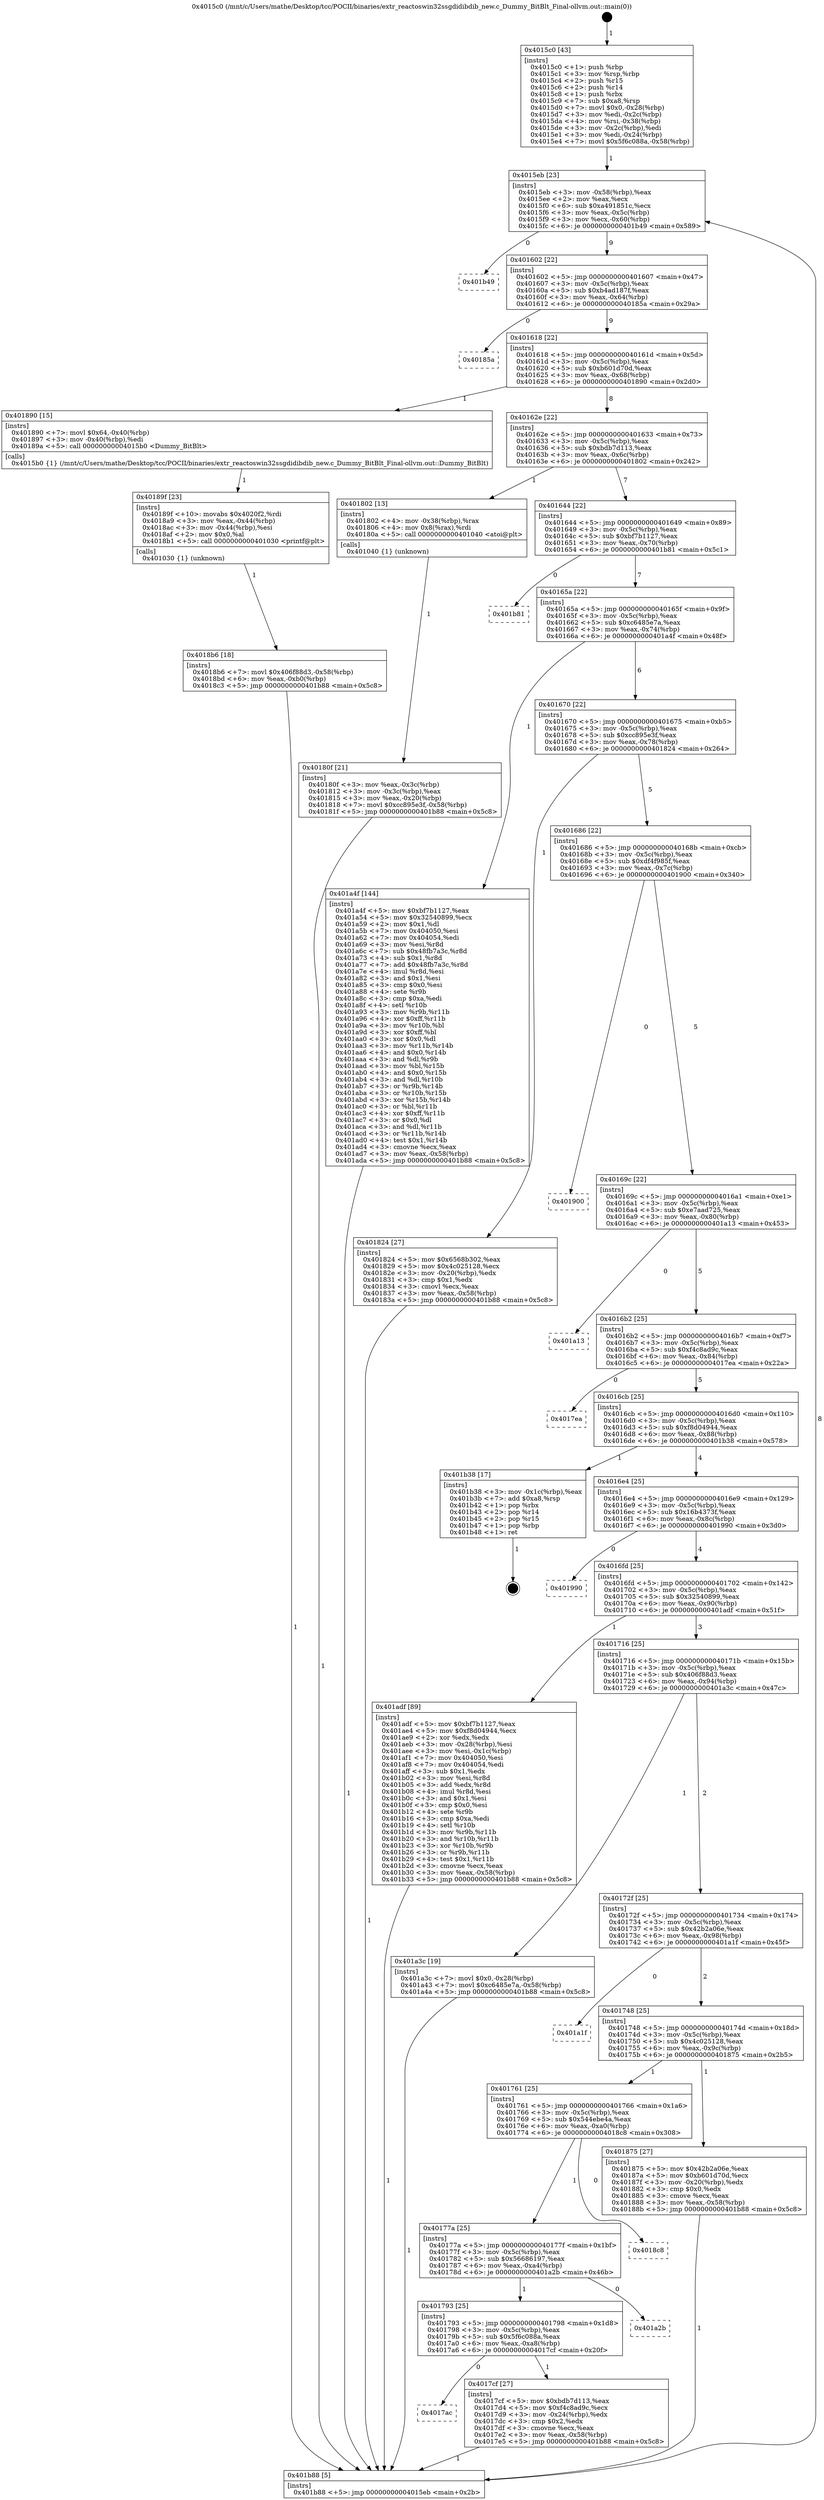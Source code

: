 digraph "0x4015c0" {
  label = "0x4015c0 (/mnt/c/Users/mathe/Desktop/tcc/POCII/binaries/extr_reactoswin32ssgdidibdib_new.c_Dummy_BitBlt_Final-ollvm.out::main(0))"
  labelloc = "t"
  node[shape=record]

  Entry [label="",width=0.3,height=0.3,shape=circle,fillcolor=black,style=filled]
  "0x4015eb" [label="{
     0x4015eb [23]\l
     | [instrs]\l
     &nbsp;&nbsp;0x4015eb \<+3\>: mov -0x58(%rbp),%eax\l
     &nbsp;&nbsp;0x4015ee \<+2\>: mov %eax,%ecx\l
     &nbsp;&nbsp;0x4015f0 \<+6\>: sub $0xa491851c,%ecx\l
     &nbsp;&nbsp;0x4015f6 \<+3\>: mov %eax,-0x5c(%rbp)\l
     &nbsp;&nbsp;0x4015f9 \<+3\>: mov %ecx,-0x60(%rbp)\l
     &nbsp;&nbsp;0x4015fc \<+6\>: je 0000000000401b49 \<main+0x589\>\l
  }"]
  "0x401b49" [label="{
     0x401b49\l
  }", style=dashed]
  "0x401602" [label="{
     0x401602 [22]\l
     | [instrs]\l
     &nbsp;&nbsp;0x401602 \<+5\>: jmp 0000000000401607 \<main+0x47\>\l
     &nbsp;&nbsp;0x401607 \<+3\>: mov -0x5c(%rbp),%eax\l
     &nbsp;&nbsp;0x40160a \<+5\>: sub $0xb4ad187f,%eax\l
     &nbsp;&nbsp;0x40160f \<+3\>: mov %eax,-0x64(%rbp)\l
     &nbsp;&nbsp;0x401612 \<+6\>: je 000000000040185a \<main+0x29a\>\l
  }"]
  Exit [label="",width=0.3,height=0.3,shape=circle,fillcolor=black,style=filled,peripheries=2]
  "0x40185a" [label="{
     0x40185a\l
  }", style=dashed]
  "0x401618" [label="{
     0x401618 [22]\l
     | [instrs]\l
     &nbsp;&nbsp;0x401618 \<+5\>: jmp 000000000040161d \<main+0x5d\>\l
     &nbsp;&nbsp;0x40161d \<+3\>: mov -0x5c(%rbp),%eax\l
     &nbsp;&nbsp;0x401620 \<+5\>: sub $0xb601d70d,%eax\l
     &nbsp;&nbsp;0x401625 \<+3\>: mov %eax,-0x68(%rbp)\l
     &nbsp;&nbsp;0x401628 \<+6\>: je 0000000000401890 \<main+0x2d0\>\l
  }"]
  "0x4018b6" [label="{
     0x4018b6 [18]\l
     | [instrs]\l
     &nbsp;&nbsp;0x4018b6 \<+7\>: movl $0x406f88d3,-0x58(%rbp)\l
     &nbsp;&nbsp;0x4018bd \<+6\>: mov %eax,-0xb0(%rbp)\l
     &nbsp;&nbsp;0x4018c3 \<+5\>: jmp 0000000000401b88 \<main+0x5c8\>\l
  }"]
  "0x401890" [label="{
     0x401890 [15]\l
     | [instrs]\l
     &nbsp;&nbsp;0x401890 \<+7\>: movl $0x64,-0x40(%rbp)\l
     &nbsp;&nbsp;0x401897 \<+3\>: mov -0x40(%rbp),%edi\l
     &nbsp;&nbsp;0x40189a \<+5\>: call 00000000004015b0 \<Dummy_BitBlt\>\l
     | [calls]\l
     &nbsp;&nbsp;0x4015b0 \{1\} (/mnt/c/Users/mathe/Desktop/tcc/POCII/binaries/extr_reactoswin32ssgdidibdib_new.c_Dummy_BitBlt_Final-ollvm.out::Dummy_BitBlt)\l
  }"]
  "0x40162e" [label="{
     0x40162e [22]\l
     | [instrs]\l
     &nbsp;&nbsp;0x40162e \<+5\>: jmp 0000000000401633 \<main+0x73\>\l
     &nbsp;&nbsp;0x401633 \<+3\>: mov -0x5c(%rbp),%eax\l
     &nbsp;&nbsp;0x401636 \<+5\>: sub $0xbdb7d113,%eax\l
     &nbsp;&nbsp;0x40163b \<+3\>: mov %eax,-0x6c(%rbp)\l
     &nbsp;&nbsp;0x40163e \<+6\>: je 0000000000401802 \<main+0x242\>\l
  }"]
  "0x40189f" [label="{
     0x40189f [23]\l
     | [instrs]\l
     &nbsp;&nbsp;0x40189f \<+10\>: movabs $0x4020f2,%rdi\l
     &nbsp;&nbsp;0x4018a9 \<+3\>: mov %eax,-0x44(%rbp)\l
     &nbsp;&nbsp;0x4018ac \<+3\>: mov -0x44(%rbp),%esi\l
     &nbsp;&nbsp;0x4018af \<+2\>: mov $0x0,%al\l
     &nbsp;&nbsp;0x4018b1 \<+5\>: call 0000000000401030 \<printf@plt\>\l
     | [calls]\l
     &nbsp;&nbsp;0x401030 \{1\} (unknown)\l
  }"]
  "0x401802" [label="{
     0x401802 [13]\l
     | [instrs]\l
     &nbsp;&nbsp;0x401802 \<+4\>: mov -0x38(%rbp),%rax\l
     &nbsp;&nbsp;0x401806 \<+4\>: mov 0x8(%rax),%rdi\l
     &nbsp;&nbsp;0x40180a \<+5\>: call 0000000000401040 \<atoi@plt\>\l
     | [calls]\l
     &nbsp;&nbsp;0x401040 \{1\} (unknown)\l
  }"]
  "0x401644" [label="{
     0x401644 [22]\l
     | [instrs]\l
     &nbsp;&nbsp;0x401644 \<+5\>: jmp 0000000000401649 \<main+0x89\>\l
     &nbsp;&nbsp;0x401649 \<+3\>: mov -0x5c(%rbp),%eax\l
     &nbsp;&nbsp;0x40164c \<+5\>: sub $0xbf7b1127,%eax\l
     &nbsp;&nbsp;0x401651 \<+3\>: mov %eax,-0x70(%rbp)\l
     &nbsp;&nbsp;0x401654 \<+6\>: je 0000000000401b81 \<main+0x5c1\>\l
  }"]
  "0x40180f" [label="{
     0x40180f [21]\l
     | [instrs]\l
     &nbsp;&nbsp;0x40180f \<+3\>: mov %eax,-0x3c(%rbp)\l
     &nbsp;&nbsp;0x401812 \<+3\>: mov -0x3c(%rbp),%eax\l
     &nbsp;&nbsp;0x401815 \<+3\>: mov %eax,-0x20(%rbp)\l
     &nbsp;&nbsp;0x401818 \<+7\>: movl $0xcc895e3f,-0x58(%rbp)\l
     &nbsp;&nbsp;0x40181f \<+5\>: jmp 0000000000401b88 \<main+0x5c8\>\l
  }"]
  "0x401b81" [label="{
     0x401b81\l
  }", style=dashed]
  "0x40165a" [label="{
     0x40165a [22]\l
     | [instrs]\l
     &nbsp;&nbsp;0x40165a \<+5\>: jmp 000000000040165f \<main+0x9f\>\l
     &nbsp;&nbsp;0x40165f \<+3\>: mov -0x5c(%rbp),%eax\l
     &nbsp;&nbsp;0x401662 \<+5\>: sub $0xc6485e7a,%eax\l
     &nbsp;&nbsp;0x401667 \<+3\>: mov %eax,-0x74(%rbp)\l
     &nbsp;&nbsp;0x40166a \<+6\>: je 0000000000401a4f \<main+0x48f\>\l
  }"]
  "0x4015c0" [label="{
     0x4015c0 [43]\l
     | [instrs]\l
     &nbsp;&nbsp;0x4015c0 \<+1\>: push %rbp\l
     &nbsp;&nbsp;0x4015c1 \<+3\>: mov %rsp,%rbp\l
     &nbsp;&nbsp;0x4015c4 \<+2\>: push %r15\l
     &nbsp;&nbsp;0x4015c6 \<+2\>: push %r14\l
     &nbsp;&nbsp;0x4015c8 \<+1\>: push %rbx\l
     &nbsp;&nbsp;0x4015c9 \<+7\>: sub $0xa8,%rsp\l
     &nbsp;&nbsp;0x4015d0 \<+7\>: movl $0x0,-0x28(%rbp)\l
     &nbsp;&nbsp;0x4015d7 \<+3\>: mov %edi,-0x2c(%rbp)\l
     &nbsp;&nbsp;0x4015da \<+4\>: mov %rsi,-0x38(%rbp)\l
     &nbsp;&nbsp;0x4015de \<+3\>: mov -0x2c(%rbp),%edi\l
     &nbsp;&nbsp;0x4015e1 \<+3\>: mov %edi,-0x24(%rbp)\l
     &nbsp;&nbsp;0x4015e4 \<+7\>: movl $0x5f6c088a,-0x58(%rbp)\l
  }"]
  "0x401a4f" [label="{
     0x401a4f [144]\l
     | [instrs]\l
     &nbsp;&nbsp;0x401a4f \<+5\>: mov $0xbf7b1127,%eax\l
     &nbsp;&nbsp;0x401a54 \<+5\>: mov $0x32540899,%ecx\l
     &nbsp;&nbsp;0x401a59 \<+2\>: mov $0x1,%dl\l
     &nbsp;&nbsp;0x401a5b \<+7\>: mov 0x404050,%esi\l
     &nbsp;&nbsp;0x401a62 \<+7\>: mov 0x404054,%edi\l
     &nbsp;&nbsp;0x401a69 \<+3\>: mov %esi,%r8d\l
     &nbsp;&nbsp;0x401a6c \<+7\>: sub $0x48fb7a3c,%r8d\l
     &nbsp;&nbsp;0x401a73 \<+4\>: sub $0x1,%r8d\l
     &nbsp;&nbsp;0x401a77 \<+7\>: add $0x48fb7a3c,%r8d\l
     &nbsp;&nbsp;0x401a7e \<+4\>: imul %r8d,%esi\l
     &nbsp;&nbsp;0x401a82 \<+3\>: and $0x1,%esi\l
     &nbsp;&nbsp;0x401a85 \<+3\>: cmp $0x0,%esi\l
     &nbsp;&nbsp;0x401a88 \<+4\>: sete %r9b\l
     &nbsp;&nbsp;0x401a8c \<+3\>: cmp $0xa,%edi\l
     &nbsp;&nbsp;0x401a8f \<+4\>: setl %r10b\l
     &nbsp;&nbsp;0x401a93 \<+3\>: mov %r9b,%r11b\l
     &nbsp;&nbsp;0x401a96 \<+4\>: xor $0xff,%r11b\l
     &nbsp;&nbsp;0x401a9a \<+3\>: mov %r10b,%bl\l
     &nbsp;&nbsp;0x401a9d \<+3\>: xor $0xff,%bl\l
     &nbsp;&nbsp;0x401aa0 \<+3\>: xor $0x0,%dl\l
     &nbsp;&nbsp;0x401aa3 \<+3\>: mov %r11b,%r14b\l
     &nbsp;&nbsp;0x401aa6 \<+4\>: and $0x0,%r14b\l
     &nbsp;&nbsp;0x401aaa \<+3\>: and %dl,%r9b\l
     &nbsp;&nbsp;0x401aad \<+3\>: mov %bl,%r15b\l
     &nbsp;&nbsp;0x401ab0 \<+4\>: and $0x0,%r15b\l
     &nbsp;&nbsp;0x401ab4 \<+3\>: and %dl,%r10b\l
     &nbsp;&nbsp;0x401ab7 \<+3\>: or %r9b,%r14b\l
     &nbsp;&nbsp;0x401aba \<+3\>: or %r10b,%r15b\l
     &nbsp;&nbsp;0x401abd \<+3\>: xor %r15b,%r14b\l
     &nbsp;&nbsp;0x401ac0 \<+3\>: or %bl,%r11b\l
     &nbsp;&nbsp;0x401ac3 \<+4\>: xor $0xff,%r11b\l
     &nbsp;&nbsp;0x401ac7 \<+3\>: or $0x0,%dl\l
     &nbsp;&nbsp;0x401aca \<+3\>: and %dl,%r11b\l
     &nbsp;&nbsp;0x401acd \<+3\>: or %r11b,%r14b\l
     &nbsp;&nbsp;0x401ad0 \<+4\>: test $0x1,%r14b\l
     &nbsp;&nbsp;0x401ad4 \<+3\>: cmovne %ecx,%eax\l
     &nbsp;&nbsp;0x401ad7 \<+3\>: mov %eax,-0x58(%rbp)\l
     &nbsp;&nbsp;0x401ada \<+5\>: jmp 0000000000401b88 \<main+0x5c8\>\l
  }"]
  "0x401670" [label="{
     0x401670 [22]\l
     | [instrs]\l
     &nbsp;&nbsp;0x401670 \<+5\>: jmp 0000000000401675 \<main+0xb5\>\l
     &nbsp;&nbsp;0x401675 \<+3\>: mov -0x5c(%rbp),%eax\l
     &nbsp;&nbsp;0x401678 \<+5\>: sub $0xcc895e3f,%eax\l
     &nbsp;&nbsp;0x40167d \<+3\>: mov %eax,-0x78(%rbp)\l
     &nbsp;&nbsp;0x401680 \<+6\>: je 0000000000401824 \<main+0x264\>\l
  }"]
  "0x401b88" [label="{
     0x401b88 [5]\l
     | [instrs]\l
     &nbsp;&nbsp;0x401b88 \<+5\>: jmp 00000000004015eb \<main+0x2b\>\l
  }"]
  "0x401824" [label="{
     0x401824 [27]\l
     | [instrs]\l
     &nbsp;&nbsp;0x401824 \<+5\>: mov $0x6568b302,%eax\l
     &nbsp;&nbsp;0x401829 \<+5\>: mov $0x4c025128,%ecx\l
     &nbsp;&nbsp;0x40182e \<+3\>: mov -0x20(%rbp),%edx\l
     &nbsp;&nbsp;0x401831 \<+3\>: cmp $0x1,%edx\l
     &nbsp;&nbsp;0x401834 \<+3\>: cmovl %ecx,%eax\l
     &nbsp;&nbsp;0x401837 \<+3\>: mov %eax,-0x58(%rbp)\l
     &nbsp;&nbsp;0x40183a \<+5\>: jmp 0000000000401b88 \<main+0x5c8\>\l
  }"]
  "0x401686" [label="{
     0x401686 [22]\l
     | [instrs]\l
     &nbsp;&nbsp;0x401686 \<+5\>: jmp 000000000040168b \<main+0xcb\>\l
     &nbsp;&nbsp;0x40168b \<+3\>: mov -0x5c(%rbp),%eax\l
     &nbsp;&nbsp;0x40168e \<+5\>: sub $0xdf4f985f,%eax\l
     &nbsp;&nbsp;0x401693 \<+3\>: mov %eax,-0x7c(%rbp)\l
     &nbsp;&nbsp;0x401696 \<+6\>: je 0000000000401900 \<main+0x340\>\l
  }"]
  "0x4017ac" [label="{
     0x4017ac\l
  }", style=dashed]
  "0x401900" [label="{
     0x401900\l
  }", style=dashed]
  "0x40169c" [label="{
     0x40169c [22]\l
     | [instrs]\l
     &nbsp;&nbsp;0x40169c \<+5\>: jmp 00000000004016a1 \<main+0xe1\>\l
     &nbsp;&nbsp;0x4016a1 \<+3\>: mov -0x5c(%rbp),%eax\l
     &nbsp;&nbsp;0x4016a4 \<+5\>: sub $0xe7aad725,%eax\l
     &nbsp;&nbsp;0x4016a9 \<+3\>: mov %eax,-0x80(%rbp)\l
     &nbsp;&nbsp;0x4016ac \<+6\>: je 0000000000401a13 \<main+0x453\>\l
  }"]
  "0x4017cf" [label="{
     0x4017cf [27]\l
     | [instrs]\l
     &nbsp;&nbsp;0x4017cf \<+5\>: mov $0xbdb7d113,%eax\l
     &nbsp;&nbsp;0x4017d4 \<+5\>: mov $0xf4c8ad9c,%ecx\l
     &nbsp;&nbsp;0x4017d9 \<+3\>: mov -0x24(%rbp),%edx\l
     &nbsp;&nbsp;0x4017dc \<+3\>: cmp $0x2,%edx\l
     &nbsp;&nbsp;0x4017df \<+3\>: cmovne %ecx,%eax\l
     &nbsp;&nbsp;0x4017e2 \<+3\>: mov %eax,-0x58(%rbp)\l
     &nbsp;&nbsp;0x4017e5 \<+5\>: jmp 0000000000401b88 \<main+0x5c8\>\l
  }"]
  "0x401a13" [label="{
     0x401a13\l
  }", style=dashed]
  "0x4016b2" [label="{
     0x4016b2 [25]\l
     | [instrs]\l
     &nbsp;&nbsp;0x4016b2 \<+5\>: jmp 00000000004016b7 \<main+0xf7\>\l
     &nbsp;&nbsp;0x4016b7 \<+3\>: mov -0x5c(%rbp),%eax\l
     &nbsp;&nbsp;0x4016ba \<+5\>: sub $0xf4c8ad9c,%eax\l
     &nbsp;&nbsp;0x4016bf \<+6\>: mov %eax,-0x84(%rbp)\l
     &nbsp;&nbsp;0x4016c5 \<+6\>: je 00000000004017ea \<main+0x22a\>\l
  }"]
  "0x401793" [label="{
     0x401793 [25]\l
     | [instrs]\l
     &nbsp;&nbsp;0x401793 \<+5\>: jmp 0000000000401798 \<main+0x1d8\>\l
     &nbsp;&nbsp;0x401798 \<+3\>: mov -0x5c(%rbp),%eax\l
     &nbsp;&nbsp;0x40179b \<+5\>: sub $0x5f6c088a,%eax\l
     &nbsp;&nbsp;0x4017a0 \<+6\>: mov %eax,-0xa8(%rbp)\l
     &nbsp;&nbsp;0x4017a6 \<+6\>: je 00000000004017cf \<main+0x20f\>\l
  }"]
  "0x4017ea" [label="{
     0x4017ea\l
  }", style=dashed]
  "0x4016cb" [label="{
     0x4016cb [25]\l
     | [instrs]\l
     &nbsp;&nbsp;0x4016cb \<+5\>: jmp 00000000004016d0 \<main+0x110\>\l
     &nbsp;&nbsp;0x4016d0 \<+3\>: mov -0x5c(%rbp),%eax\l
     &nbsp;&nbsp;0x4016d3 \<+5\>: sub $0xf8d04944,%eax\l
     &nbsp;&nbsp;0x4016d8 \<+6\>: mov %eax,-0x88(%rbp)\l
     &nbsp;&nbsp;0x4016de \<+6\>: je 0000000000401b38 \<main+0x578\>\l
  }"]
  "0x401a2b" [label="{
     0x401a2b\l
  }", style=dashed]
  "0x401b38" [label="{
     0x401b38 [17]\l
     | [instrs]\l
     &nbsp;&nbsp;0x401b38 \<+3\>: mov -0x1c(%rbp),%eax\l
     &nbsp;&nbsp;0x401b3b \<+7\>: add $0xa8,%rsp\l
     &nbsp;&nbsp;0x401b42 \<+1\>: pop %rbx\l
     &nbsp;&nbsp;0x401b43 \<+2\>: pop %r14\l
     &nbsp;&nbsp;0x401b45 \<+2\>: pop %r15\l
     &nbsp;&nbsp;0x401b47 \<+1\>: pop %rbp\l
     &nbsp;&nbsp;0x401b48 \<+1\>: ret\l
  }"]
  "0x4016e4" [label="{
     0x4016e4 [25]\l
     | [instrs]\l
     &nbsp;&nbsp;0x4016e4 \<+5\>: jmp 00000000004016e9 \<main+0x129\>\l
     &nbsp;&nbsp;0x4016e9 \<+3\>: mov -0x5c(%rbp),%eax\l
     &nbsp;&nbsp;0x4016ec \<+5\>: sub $0x16b4373f,%eax\l
     &nbsp;&nbsp;0x4016f1 \<+6\>: mov %eax,-0x8c(%rbp)\l
     &nbsp;&nbsp;0x4016f7 \<+6\>: je 0000000000401990 \<main+0x3d0\>\l
  }"]
  "0x40177a" [label="{
     0x40177a [25]\l
     | [instrs]\l
     &nbsp;&nbsp;0x40177a \<+5\>: jmp 000000000040177f \<main+0x1bf\>\l
     &nbsp;&nbsp;0x40177f \<+3\>: mov -0x5c(%rbp),%eax\l
     &nbsp;&nbsp;0x401782 \<+5\>: sub $0x56686197,%eax\l
     &nbsp;&nbsp;0x401787 \<+6\>: mov %eax,-0xa4(%rbp)\l
     &nbsp;&nbsp;0x40178d \<+6\>: je 0000000000401a2b \<main+0x46b\>\l
  }"]
  "0x401990" [label="{
     0x401990\l
  }", style=dashed]
  "0x4016fd" [label="{
     0x4016fd [25]\l
     | [instrs]\l
     &nbsp;&nbsp;0x4016fd \<+5\>: jmp 0000000000401702 \<main+0x142\>\l
     &nbsp;&nbsp;0x401702 \<+3\>: mov -0x5c(%rbp),%eax\l
     &nbsp;&nbsp;0x401705 \<+5\>: sub $0x32540899,%eax\l
     &nbsp;&nbsp;0x40170a \<+6\>: mov %eax,-0x90(%rbp)\l
     &nbsp;&nbsp;0x401710 \<+6\>: je 0000000000401adf \<main+0x51f\>\l
  }"]
  "0x4018c8" [label="{
     0x4018c8\l
  }", style=dashed]
  "0x401adf" [label="{
     0x401adf [89]\l
     | [instrs]\l
     &nbsp;&nbsp;0x401adf \<+5\>: mov $0xbf7b1127,%eax\l
     &nbsp;&nbsp;0x401ae4 \<+5\>: mov $0xf8d04944,%ecx\l
     &nbsp;&nbsp;0x401ae9 \<+2\>: xor %edx,%edx\l
     &nbsp;&nbsp;0x401aeb \<+3\>: mov -0x28(%rbp),%esi\l
     &nbsp;&nbsp;0x401aee \<+3\>: mov %esi,-0x1c(%rbp)\l
     &nbsp;&nbsp;0x401af1 \<+7\>: mov 0x404050,%esi\l
     &nbsp;&nbsp;0x401af8 \<+7\>: mov 0x404054,%edi\l
     &nbsp;&nbsp;0x401aff \<+3\>: sub $0x1,%edx\l
     &nbsp;&nbsp;0x401b02 \<+3\>: mov %esi,%r8d\l
     &nbsp;&nbsp;0x401b05 \<+3\>: add %edx,%r8d\l
     &nbsp;&nbsp;0x401b08 \<+4\>: imul %r8d,%esi\l
     &nbsp;&nbsp;0x401b0c \<+3\>: and $0x1,%esi\l
     &nbsp;&nbsp;0x401b0f \<+3\>: cmp $0x0,%esi\l
     &nbsp;&nbsp;0x401b12 \<+4\>: sete %r9b\l
     &nbsp;&nbsp;0x401b16 \<+3\>: cmp $0xa,%edi\l
     &nbsp;&nbsp;0x401b19 \<+4\>: setl %r10b\l
     &nbsp;&nbsp;0x401b1d \<+3\>: mov %r9b,%r11b\l
     &nbsp;&nbsp;0x401b20 \<+3\>: and %r10b,%r11b\l
     &nbsp;&nbsp;0x401b23 \<+3\>: xor %r10b,%r9b\l
     &nbsp;&nbsp;0x401b26 \<+3\>: or %r9b,%r11b\l
     &nbsp;&nbsp;0x401b29 \<+4\>: test $0x1,%r11b\l
     &nbsp;&nbsp;0x401b2d \<+3\>: cmovne %ecx,%eax\l
     &nbsp;&nbsp;0x401b30 \<+3\>: mov %eax,-0x58(%rbp)\l
     &nbsp;&nbsp;0x401b33 \<+5\>: jmp 0000000000401b88 \<main+0x5c8\>\l
  }"]
  "0x401716" [label="{
     0x401716 [25]\l
     | [instrs]\l
     &nbsp;&nbsp;0x401716 \<+5\>: jmp 000000000040171b \<main+0x15b\>\l
     &nbsp;&nbsp;0x40171b \<+3\>: mov -0x5c(%rbp),%eax\l
     &nbsp;&nbsp;0x40171e \<+5\>: sub $0x406f88d3,%eax\l
     &nbsp;&nbsp;0x401723 \<+6\>: mov %eax,-0x94(%rbp)\l
     &nbsp;&nbsp;0x401729 \<+6\>: je 0000000000401a3c \<main+0x47c\>\l
  }"]
  "0x401761" [label="{
     0x401761 [25]\l
     | [instrs]\l
     &nbsp;&nbsp;0x401761 \<+5\>: jmp 0000000000401766 \<main+0x1a6\>\l
     &nbsp;&nbsp;0x401766 \<+3\>: mov -0x5c(%rbp),%eax\l
     &nbsp;&nbsp;0x401769 \<+5\>: sub $0x544ebe4a,%eax\l
     &nbsp;&nbsp;0x40176e \<+6\>: mov %eax,-0xa0(%rbp)\l
     &nbsp;&nbsp;0x401774 \<+6\>: je 00000000004018c8 \<main+0x308\>\l
  }"]
  "0x401a3c" [label="{
     0x401a3c [19]\l
     | [instrs]\l
     &nbsp;&nbsp;0x401a3c \<+7\>: movl $0x0,-0x28(%rbp)\l
     &nbsp;&nbsp;0x401a43 \<+7\>: movl $0xc6485e7a,-0x58(%rbp)\l
     &nbsp;&nbsp;0x401a4a \<+5\>: jmp 0000000000401b88 \<main+0x5c8\>\l
  }"]
  "0x40172f" [label="{
     0x40172f [25]\l
     | [instrs]\l
     &nbsp;&nbsp;0x40172f \<+5\>: jmp 0000000000401734 \<main+0x174\>\l
     &nbsp;&nbsp;0x401734 \<+3\>: mov -0x5c(%rbp),%eax\l
     &nbsp;&nbsp;0x401737 \<+5\>: sub $0x42b2a06e,%eax\l
     &nbsp;&nbsp;0x40173c \<+6\>: mov %eax,-0x98(%rbp)\l
     &nbsp;&nbsp;0x401742 \<+6\>: je 0000000000401a1f \<main+0x45f\>\l
  }"]
  "0x401875" [label="{
     0x401875 [27]\l
     | [instrs]\l
     &nbsp;&nbsp;0x401875 \<+5\>: mov $0x42b2a06e,%eax\l
     &nbsp;&nbsp;0x40187a \<+5\>: mov $0xb601d70d,%ecx\l
     &nbsp;&nbsp;0x40187f \<+3\>: mov -0x20(%rbp),%edx\l
     &nbsp;&nbsp;0x401882 \<+3\>: cmp $0x0,%edx\l
     &nbsp;&nbsp;0x401885 \<+3\>: cmove %ecx,%eax\l
     &nbsp;&nbsp;0x401888 \<+3\>: mov %eax,-0x58(%rbp)\l
     &nbsp;&nbsp;0x40188b \<+5\>: jmp 0000000000401b88 \<main+0x5c8\>\l
  }"]
  "0x401a1f" [label="{
     0x401a1f\l
  }", style=dashed]
  "0x401748" [label="{
     0x401748 [25]\l
     | [instrs]\l
     &nbsp;&nbsp;0x401748 \<+5\>: jmp 000000000040174d \<main+0x18d\>\l
     &nbsp;&nbsp;0x40174d \<+3\>: mov -0x5c(%rbp),%eax\l
     &nbsp;&nbsp;0x401750 \<+5\>: sub $0x4c025128,%eax\l
     &nbsp;&nbsp;0x401755 \<+6\>: mov %eax,-0x9c(%rbp)\l
     &nbsp;&nbsp;0x40175b \<+6\>: je 0000000000401875 \<main+0x2b5\>\l
  }"]
  Entry -> "0x4015c0" [label=" 1"]
  "0x4015eb" -> "0x401b49" [label=" 0"]
  "0x4015eb" -> "0x401602" [label=" 9"]
  "0x401b38" -> Exit [label=" 1"]
  "0x401602" -> "0x40185a" [label=" 0"]
  "0x401602" -> "0x401618" [label=" 9"]
  "0x401adf" -> "0x401b88" [label=" 1"]
  "0x401618" -> "0x401890" [label=" 1"]
  "0x401618" -> "0x40162e" [label=" 8"]
  "0x401a4f" -> "0x401b88" [label=" 1"]
  "0x40162e" -> "0x401802" [label=" 1"]
  "0x40162e" -> "0x401644" [label=" 7"]
  "0x401a3c" -> "0x401b88" [label=" 1"]
  "0x401644" -> "0x401b81" [label=" 0"]
  "0x401644" -> "0x40165a" [label=" 7"]
  "0x4018b6" -> "0x401b88" [label=" 1"]
  "0x40165a" -> "0x401a4f" [label=" 1"]
  "0x40165a" -> "0x401670" [label=" 6"]
  "0x40189f" -> "0x4018b6" [label=" 1"]
  "0x401670" -> "0x401824" [label=" 1"]
  "0x401670" -> "0x401686" [label=" 5"]
  "0x401890" -> "0x40189f" [label=" 1"]
  "0x401686" -> "0x401900" [label=" 0"]
  "0x401686" -> "0x40169c" [label=" 5"]
  "0x401875" -> "0x401b88" [label=" 1"]
  "0x40169c" -> "0x401a13" [label=" 0"]
  "0x40169c" -> "0x4016b2" [label=" 5"]
  "0x401824" -> "0x401b88" [label=" 1"]
  "0x4016b2" -> "0x4017ea" [label=" 0"]
  "0x4016b2" -> "0x4016cb" [label=" 5"]
  "0x401802" -> "0x40180f" [label=" 1"]
  "0x4016cb" -> "0x401b38" [label=" 1"]
  "0x4016cb" -> "0x4016e4" [label=" 4"]
  "0x401b88" -> "0x4015eb" [label=" 8"]
  "0x4016e4" -> "0x401990" [label=" 0"]
  "0x4016e4" -> "0x4016fd" [label=" 4"]
  "0x4017cf" -> "0x401b88" [label=" 1"]
  "0x4016fd" -> "0x401adf" [label=" 1"]
  "0x4016fd" -> "0x401716" [label=" 3"]
  "0x401793" -> "0x4017ac" [label=" 0"]
  "0x401716" -> "0x401a3c" [label=" 1"]
  "0x401716" -> "0x40172f" [label=" 2"]
  "0x40180f" -> "0x401b88" [label=" 1"]
  "0x40172f" -> "0x401a1f" [label=" 0"]
  "0x40172f" -> "0x401748" [label=" 2"]
  "0x40177a" -> "0x401793" [label=" 1"]
  "0x401748" -> "0x401875" [label=" 1"]
  "0x401748" -> "0x401761" [label=" 1"]
  "0x401793" -> "0x4017cf" [label=" 1"]
  "0x401761" -> "0x4018c8" [label=" 0"]
  "0x401761" -> "0x40177a" [label=" 1"]
  "0x4015c0" -> "0x4015eb" [label=" 1"]
  "0x40177a" -> "0x401a2b" [label=" 0"]
}
